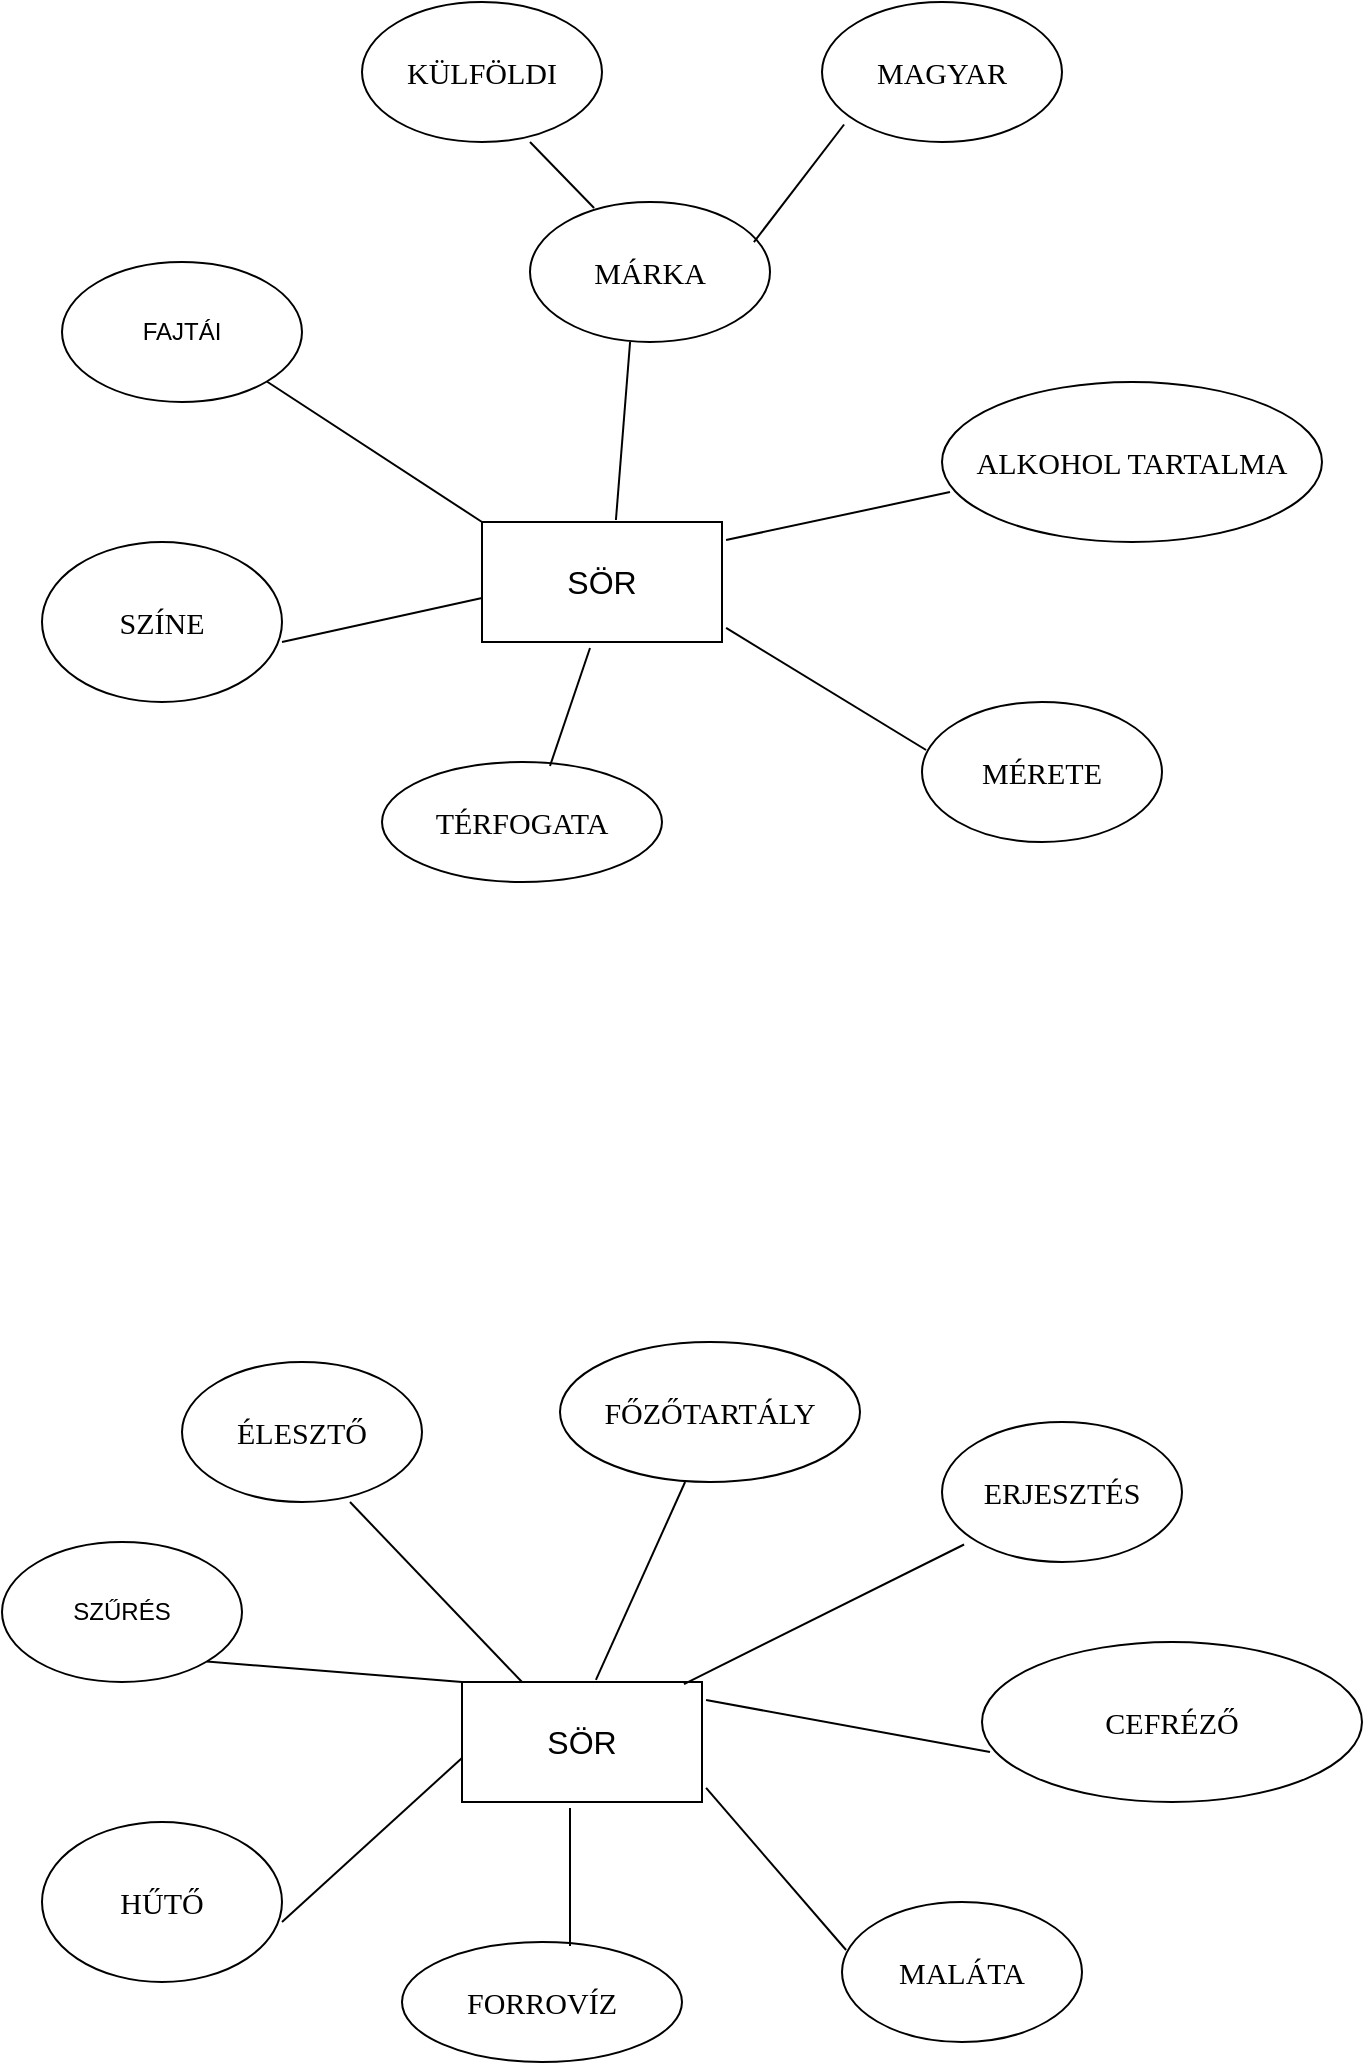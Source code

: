 <mxfile version="21.7.4" type="device">
  <diagram name="1 oldal" id="fct63SDute6g90cOVYqC">
    <mxGraphModel dx="1374" dy="-1595" grid="1" gridSize="10" guides="1" tooltips="1" connect="1" arrows="1" fold="1" page="1" pageScale="1" pageWidth="827" pageHeight="1169" math="0" shadow="0">
      <root>
        <mxCell id="0" />
        <mxCell id="1" parent="0" />
        <mxCell id="ufe2QDix0_wHN3Fg4NYu-3" value="&lt;font style=&quot;font-size: 16px;&quot;&gt;SÖR&lt;/font&gt;" style="rounded=0;whiteSpace=wrap;html=1;" vertex="1" parent="1">
          <mxGeometry x="300" y="2710" width="120" height="60" as="geometry" />
        </mxCell>
        <mxCell id="ufe2QDix0_wHN3Fg4NYu-4" value="FAJTÁI" style="ellipse;whiteSpace=wrap;html=1;" vertex="1" parent="1">
          <mxGeometry x="90" y="2580" width="120" height="70" as="geometry" />
        </mxCell>
        <mxCell id="ufe2QDix0_wHN3Fg4NYu-5" value="&lt;font face=&quot;Times New Roman&quot; style=&quot;font-size: 15px;&quot;&gt;SZÍNE&lt;/font&gt;" style="ellipse;whiteSpace=wrap;html=1;" vertex="1" parent="1">
          <mxGeometry x="80" y="2720" width="120" height="80" as="geometry" />
        </mxCell>
        <mxCell id="ufe2QDix0_wHN3Fg4NYu-6" value="&lt;font style=&quot;font-size: 15px;&quot; face=&quot;Times New Roman&quot;&gt;MÁRKA&lt;/font&gt;" style="ellipse;whiteSpace=wrap;html=1;" vertex="1" parent="1">
          <mxGeometry x="324" y="2550" width="120" height="70" as="geometry" />
        </mxCell>
        <mxCell id="ufe2QDix0_wHN3Fg4NYu-7" value="&lt;font face=&quot;Times New Roman&quot; style=&quot;font-size: 15px;&quot;&gt;ALKOHOL TARTALMA&lt;/font&gt;" style="ellipse;whiteSpace=wrap;html=1;" vertex="1" parent="1">
          <mxGeometry x="530" y="2640" width="190" height="80" as="geometry" />
        </mxCell>
        <mxCell id="ufe2QDix0_wHN3Fg4NYu-8" value="&lt;font face=&quot;Times New Roman&quot; style=&quot;font-size: 15px;&quot;&gt;TÉRFOGATA&lt;/font&gt;" style="ellipse;whiteSpace=wrap;html=1;" vertex="1" parent="1">
          <mxGeometry x="250" y="2830" width="140" height="60" as="geometry" />
        </mxCell>
        <mxCell id="ufe2QDix0_wHN3Fg4NYu-9" value="&lt;font face=&quot;Times New Roman&quot; style=&quot;font-size: 15px;&quot;&gt;MÉRETE&lt;/font&gt;" style="ellipse;whiteSpace=wrap;html=1;" vertex="1" parent="1">
          <mxGeometry x="520" y="2800" width="120" height="70" as="geometry" />
        </mxCell>
        <mxCell id="ufe2QDix0_wHN3Fg4NYu-16" value="" style="endArrow=none;html=1;rounded=0;entryX=0.417;entryY=1;entryDx=0;entryDy=0;entryPerimeter=0;exitX=0.558;exitY=-0.017;exitDx=0;exitDy=0;exitPerimeter=0;" edge="1" parent="1" source="ufe2QDix0_wHN3Fg4NYu-3" target="ufe2QDix0_wHN3Fg4NYu-6">
          <mxGeometry width="50" height="50" relative="1" as="geometry">
            <mxPoint x="360" y="2710" as="sourcePoint" />
            <mxPoint x="410" y="2660" as="targetPoint" />
          </mxGeometry>
        </mxCell>
        <mxCell id="ufe2QDix0_wHN3Fg4NYu-17" value="" style="endArrow=none;html=1;rounded=0;entryX=0.021;entryY=0.688;entryDx=0;entryDy=0;entryPerimeter=0;exitX=1.017;exitY=0.15;exitDx=0;exitDy=0;exitPerimeter=0;" edge="1" parent="1" source="ufe2QDix0_wHN3Fg4NYu-3" target="ufe2QDix0_wHN3Fg4NYu-7">
          <mxGeometry width="50" height="50" relative="1" as="geometry">
            <mxPoint x="431" y="2729" as="sourcePoint" />
            <mxPoint x="444" y="2610" as="targetPoint" />
          </mxGeometry>
        </mxCell>
        <mxCell id="ufe2QDix0_wHN3Fg4NYu-18" value="" style="endArrow=none;html=1;rounded=0;entryX=1.017;entryY=0.883;entryDx=0;entryDy=0;entryPerimeter=0;exitX=0.017;exitY=0.343;exitDx=0;exitDy=0;exitPerimeter=0;" edge="1" parent="1" source="ufe2QDix0_wHN3Fg4NYu-9" target="ufe2QDix0_wHN3Fg4NYu-3">
          <mxGeometry width="50" height="50" relative="1" as="geometry">
            <mxPoint x="480" y="2869" as="sourcePoint" />
            <mxPoint x="493" y="2750" as="targetPoint" />
          </mxGeometry>
        </mxCell>
        <mxCell id="ufe2QDix0_wHN3Fg4NYu-19" value="" style="endArrow=none;html=1;rounded=0;entryX=0.45;entryY=1.05;entryDx=0;entryDy=0;entryPerimeter=0;exitX=0.6;exitY=0.033;exitDx=0;exitDy=0;exitPerimeter=0;" edge="1" parent="1" source="ufe2QDix0_wHN3Fg4NYu-8" target="ufe2QDix0_wHN3Fg4NYu-3">
          <mxGeometry width="50" height="50" relative="1" as="geometry">
            <mxPoint x="350" y="2900" as="sourcePoint" />
            <mxPoint x="363" y="2781" as="targetPoint" />
          </mxGeometry>
        </mxCell>
        <mxCell id="ufe2QDix0_wHN3Fg4NYu-20" value="" style="endArrow=none;html=1;rounded=0;entryX=1;entryY=1;entryDx=0;entryDy=0;exitX=0;exitY=0;exitDx=0;exitDy=0;" edge="1" parent="1" source="ufe2QDix0_wHN3Fg4NYu-3" target="ufe2QDix0_wHN3Fg4NYu-4">
          <mxGeometry width="50" height="50" relative="1" as="geometry">
            <mxPoint x="183.5" y="2729" as="sourcePoint" />
            <mxPoint x="196.5" y="2610" as="targetPoint" />
          </mxGeometry>
        </mxCell>
        <mxCell id="ufe2QDix0_wHN3Fg4NYu-21" value="" style="endArrow=none;html=1;rounded=0;entryX=1;entryY=0.625;entryDx=0;entryDy=0;exitX=0;exitY=0.633;exitDx=0;exitDy=0;exitPerimeter=0;entryPerimeter=0;" edge="1" parent="1" source="ufe2QDix0_wHN3Fg4NYu-3" target="ufe2QDix0_wHN3Fg4NYu-5">
          <mxGeometry width="50" height="50" relative="1" as="geometry">
            <mxPoint x="220" y="2840" as="sourcePoint" />
            <mxPoint x="233" y="2721" as="targetPoint" />
          </mxGeometry>
        </mxCell>
        <mxCell id="ufe2QDix0_wHN3Fg4NYu-22" value="&lt;font face=&quot;Times New Roman&quot; style=&quot;font-size: 15px;&quot;&gt;MAGYAR&lt;/font&gt;" style="ellipse;whiteSpace=wrap;html=1;" vertex="1" parent="1">
          <mxGeometry x="470" y="2450" width="120" height="70" as="geometry" />
        </mxCell>
        <mxCell id="ufe2QDix0_wHN3Fg4NYu-23" value="&lt;font face=&quot;Times New Roman&quot; style=&quot;font-size: 15px;&quot;&gt;KÜLFÖLDI&lt;/font&gt;" style="ellipse;whiteSpace=wrap;html=1;" vertex="1" parent="1">
          <mxGeometry x="240" y="2450" width="120" height="70" as="geometry" />
        </mxCell>
        <mxCell id="ufe2QDix0_wHN3Fg4NYu-24" value="" style="endArrow=none;html=1;rounded=0;entryX=0.092;entryY=0.875;entryDx=0;entryDy=0;entryPerimeter=0;exitX=0.933;exitY=0.286;exitDx=0;exitDy=0;exitPerimeter=0;" edge="1" parent="1" source="ufe2QDix0_wHN3Fg4NYu-6" target="ufe2QDix0_wHN3Fg4NYu-22">
          <mxGeometry width="50" height="50" relative="1" as="geometry">
            <mxPoint x="420" y="2570" as="sourcePoint" />
            <mxPoint x="470" y="2520" as="targetPoint" />
          </mxGeometry>
        </mxCell>
        <mxCell id="ufe2QDix0_wHN3Fg4NYu-25" value="" style="endArrow=none;html=1;rounded=0;entryX=0.7;entryY=1;entryDx=0;entryDy=0;entryPerimeter=0;exitX=0.267;exitY=0.043;exitDx=0;exitDy=0;exitPerimeter=0;" edge="1" parent="1" source="ufe2QDix0_wHN3Fg4NYu-6" target="ufe2QDix0_wHN3Fg4NYu-23">
          <mxGeometry width="50" height="50" relative="1" as="geometry">
            <mxPoint x="287.5" y="2590" as="sourcePoint" />
            <mxPoint x="332.5" y="2530" as="targetPoint" />
          </mxGeometry>
        </mxCell>
        <mxCell id="ufe2QDix0_wHN3Fg4NYu-26" value="&lt;font style=&quot;font-size: 16px;&quot;&gt;SÖR&lt;/font&gt;" style="rounded=0;whiteSpace=wrap;html=1;" vertex="1" parent="1">
          <mxGeometry x="290" y="3290" width="120" height="60" as="geometry" />
        </mxCell>
        <mxCell id="ufe2QDix0_wHN3Fg4NYu-27" value="SZŰRÉS" style="ellipse;whiteSpace=wrap;html=1;" vertex="1" parent="1">
          <mxGeometry x="60" y="3220" width="120" height="70" as="geometry" />
        </mxCell>
        <mxCell id="ufe2QDix0_wHN3Fg4NYu-28" value="&lt;font face=&quot;Times New Roman&quot; style=&quot;font-size: 15px;&quot;&gt;HŰTŐ&lt;/font&gt;" style="ellipse;whiteSpace=wrap;html=1;" vertex="1" parent="1">
          <mxGeometry x="80" y="3360" width="120" height="80" as="geometry" />
        </mxCell>
        <mxCell id="ufe2QDix0_wHN3Fg4NYu-29" value="&lt;font style=&quot;font-size: 15px;&quot; face=&quot;Times New Roman&quot;&gt;FŐZŐTARTÁLY&lt;/font&gt;" style="ellipse;whiteSpace=wrap;html=1;" vertex="1" parent="1">
          <mxGeometry x="339" y="3120" width="150" height="70" as="geometry" />
        </mxCell>
        <mxCell id="ufe2QDix0_wHN3Fg4NYu-30" value="&lt;font face=&quot;Times New Roman&quot; style=&quot;font-size: 15px;&quot;&gt;CEFRÉZŐ&lt;/font&gt;" style="ellipse;whiteSpace=wrap;html=1;" vertex="1" parent="1">
          <mxGeometry x="550" y="3270" width="190" height="80" as="geometry" />
        </mxCell>
        <mxCell id="ufe2QDix0_wHN3Fg4NYu-31" value="&lt;font face=&quot;Times New Roman&quot;&gt;&lt;span style=&quot;font-size: 15px;&quot;&gt;FORROVÍZ&lt;/span&gt;&lt;/font&gt;" style="ellipse;whiteSpace=wrap;html=1;" vertex="1" parent="1">
          <mxGeometry x="260" y="3420" width="140" height="60" as="geometry" />
        </mxCell>
        <mxCell id="ufe2QDix0_wHN3Fg4NYu-32" value="&lt;font face=&quot;Times New Roman&quot; style=&quot;font-size: 15px;&quot;&gt;MALÁTA&lt;/font&gt;" style="ellipse;whiteSpace=wrap;html=1;" vertex="1" parent="1">
          <mxGeometry x="480" y="3400" width="120" height="70" as="geometry" />
        </mxCell>
        <mxCell id="ufe2QDix0_wHN3Fg4NYu-33" value="" style="endArrow=none;html=1;rounded=0;entryX=0.417;entryY=1;entryDx=0;entryDy=0;entryPerimeter=0;exitX=0.558;exitY=-0.017;exitDx=0;exitDy=0;exitPerimeter=0;" edge="1" parent="1" source="ufe2QDix0_wHN3Fg4NYu-26" target="ufe2QDix0_wHN3Fg4NYu-29">
          <mxGeometry width="50" height="50" relative="1" as="geometry">
            <mxPoint x="350" y="3290" as="sourcePoint" />
            <mxPoint x="400" y="3240" as="targetPoint" />
          </mxGeometry>
        </mxCell>
        <mxCell id="ufe2QDix0_wHN3Fg4NYu-34" value="" style="endArrow=none;html=1;rounded=0;entryX=0.021;entryY=0.688;entryDx=0;entryDy=0;entryPerimeter=0;exitX=1.017;exitY=0.15;exitDx=0;exitDy=0;exitPerimeter=0;" edge="1" parent="1" source="ufe2QDix0_wHN3Fg4NYu-26" target="ufe2QDix0_wHN3Fg4NYu-30">
          <mxGeometry width="50" height="50" relative="1" as="geometry">
            <mxPoint x="421" y="3309" as="sourcePoint" />
            <mxPoint x="434" y="3190" as="targetPoint" />
          </mxGeometry>
        </mxCell>
        <mxCell id="ufe2QDix0_wHN3Fg4NYu-35" value="" style="endArrow=none;html=1;rounded=0;entryX=1.017;entryY=0.883;entryDx=0;entryDy=0;entryPerimeter=0;exitX=0.017;exitY=0.343;exitDx=0;exitDy=0;exitPerimeter=0;" edge="1" parent="1" source="ufe2QDix0_wHN3Fg4NYu-32" target="ufe2QDix0_wHN3Fg4NYu-26">
          <mxGeometry width="50" height="50" relative="1" as="geometry">
            <mxPoint x="470" y="3449" as="sourcePoint" />
            <mxPoint x="483" y="3330" as="targetPoint" />
          </mxGeometry>
        </mxCell>
        <mxCell id="ufe2QDix0_wHN3Fg4NYu-36" value="" style="endArrow=none;html=1;rounded=0;entryX=0.45;entryY=1.05;entryDx=0;entryDy=0;entryPerimeter=0;exitX=0.6;exitY=0.033;exitDx=0;exitDy=0;exitPerimeter=0;" edge="1" parent="1" source="ufe2QDix0_wHN3Fg4NYu-31" target="ufe2QDix0_wHN3Fg4NYu-26">
          <mxGeometry width="50" height="50" relative="1" as="geometry">
            <mxPoint x="340" y="3480" as="sourcePoint" />
            <mxPoint x="353" y="3361" as="targetPoint" />
          </mxGeometry>
        </mxCell>
        <mxCell id="ufe2QDix0_wHN3Fg4NYu-37" value="" style="endArrow=none;html=1;rounded=0;entryX=1;entryY=1;entryDx=0;entryDy=0;exitX=0;exitY=0;exitDx=0;exitDy=0;" edge="1" parent="1" source="ufe2QDix0_wHN3Fg4NYu-26" target="ufe2QDix0_wHN3Fg4NYu-27">
          <mxGeometry width="50" height="50" relative="1" as="geometry">
            <mxPoint x="173.5" y="3309" as="sourcePoint" />
            <mxPoint x="186.5" y="3190" as="targetPoint" />
          </mxGeometry>
        </mxCell>
        <mxCell id="ufe2QDix0_wHN3Fg4NYu-38" value="" style="endArrow=none;html=1;rounded=0;entryX=1;entryY=0.625;entryDx=0;entryDy=0;exitX=0;exitY=0.633;exitDx=0;exitDy=0;exitPerimeter=0;entryPerimeter=0;" edge="1" parent="1" source="ufe2QDix0_wHN3Fg4NYu-26" target="ufe2QDix0_wHN3Fg4NYu-28">
          <mxGeometry width="50" height="50" relative="1" as="geometry">
            <mxPoint x="210" y="3420" as="sourcePoint" />
            <mxPoint x="223" y="3301" as="targetPoint" />
          </mxGeometry>
        </mxCell>
        <mxCell id="ufe2QDix0_wHN3Fg4NYu-39" value="&lt;font face=&quot;Times New Roman&quot; style=&quot;font-size: 15px;&quot;&gt;ERJESZTÉS&lt;/font&gt;" style="ellipse;whiteSpace=wrap;html=1;" vertex="1" parent="1">
          <mxGeometry x="530" y="3160" width="120" height="70" as="geometry" />
        </mxCell>
        <mxCell id="ufe2QDix0_wHN3Fg4NYu-40" value="&lt;font face=&quot;Times New Roman&quot; style=&quot;font-size: 15px;&quot;&gt;ÉLESZTŐ&lt;/font&gt;" style="ellipse;whiteSpace=wrap;html=1;" vertex="1" parent="1">
          <mxGeometry x="150" y="3130" width="120" height="70" as="geometry" />
        </mxCell>
        <mxCell id="ufe2QDix0_wHN3Fg4NYu-41" value="" style="endArrow=none;html=1;rounded=0;entryX=0.092;entryY=0.875;entryDx=0;entryDy=0;entryPerimeter=0;exitX=0.925;exitY=0.017;exitDx=0;exitDy=0;exitPerimeter=0;" edge="1" parent="1" source="ufe2QDix0_wHN3Fg4NYu-26" target="ufe2QDix0_wHN3Fg4NYu-39">
          <mxGeometry width="50" height="50" relative="1" as="geometry">
            <mxPoint x="410" y="3150" as="sourcePoint" />
            <mxPoint x="460" y="3100" as="targetPoint" />
          </mxGeometry>
        </mxCell>
        <mxCell id="ufe2QDix0_wHN3Fg4NYu-42" value="" style="endArrow=none;html=1;rounded=0;entryX=0.7;entryY=1;entryDx=0;entryDy=0;entryPerimeter=0;exitX=0.25;exitY=0;exitDx=0;exitDy=0;" edge="1" parent="1" source="ufe2QDix0_wHN3Fg4NYu-26" target="ufe2QDix0_wHN3Fg4NYu-40">
          <mxGeometry width="50" height="50" relative="1" as="geometry">
            <mxPoint x="277.5" y="3170" as="sourcePoint" />
            <mxPoint x="322.5" y="3110" as="targetPoint" />
          </mxGeometry>
        </mxCell>
      </root>
    </mxGraphModel>
  </diagram>
</mxfile>
